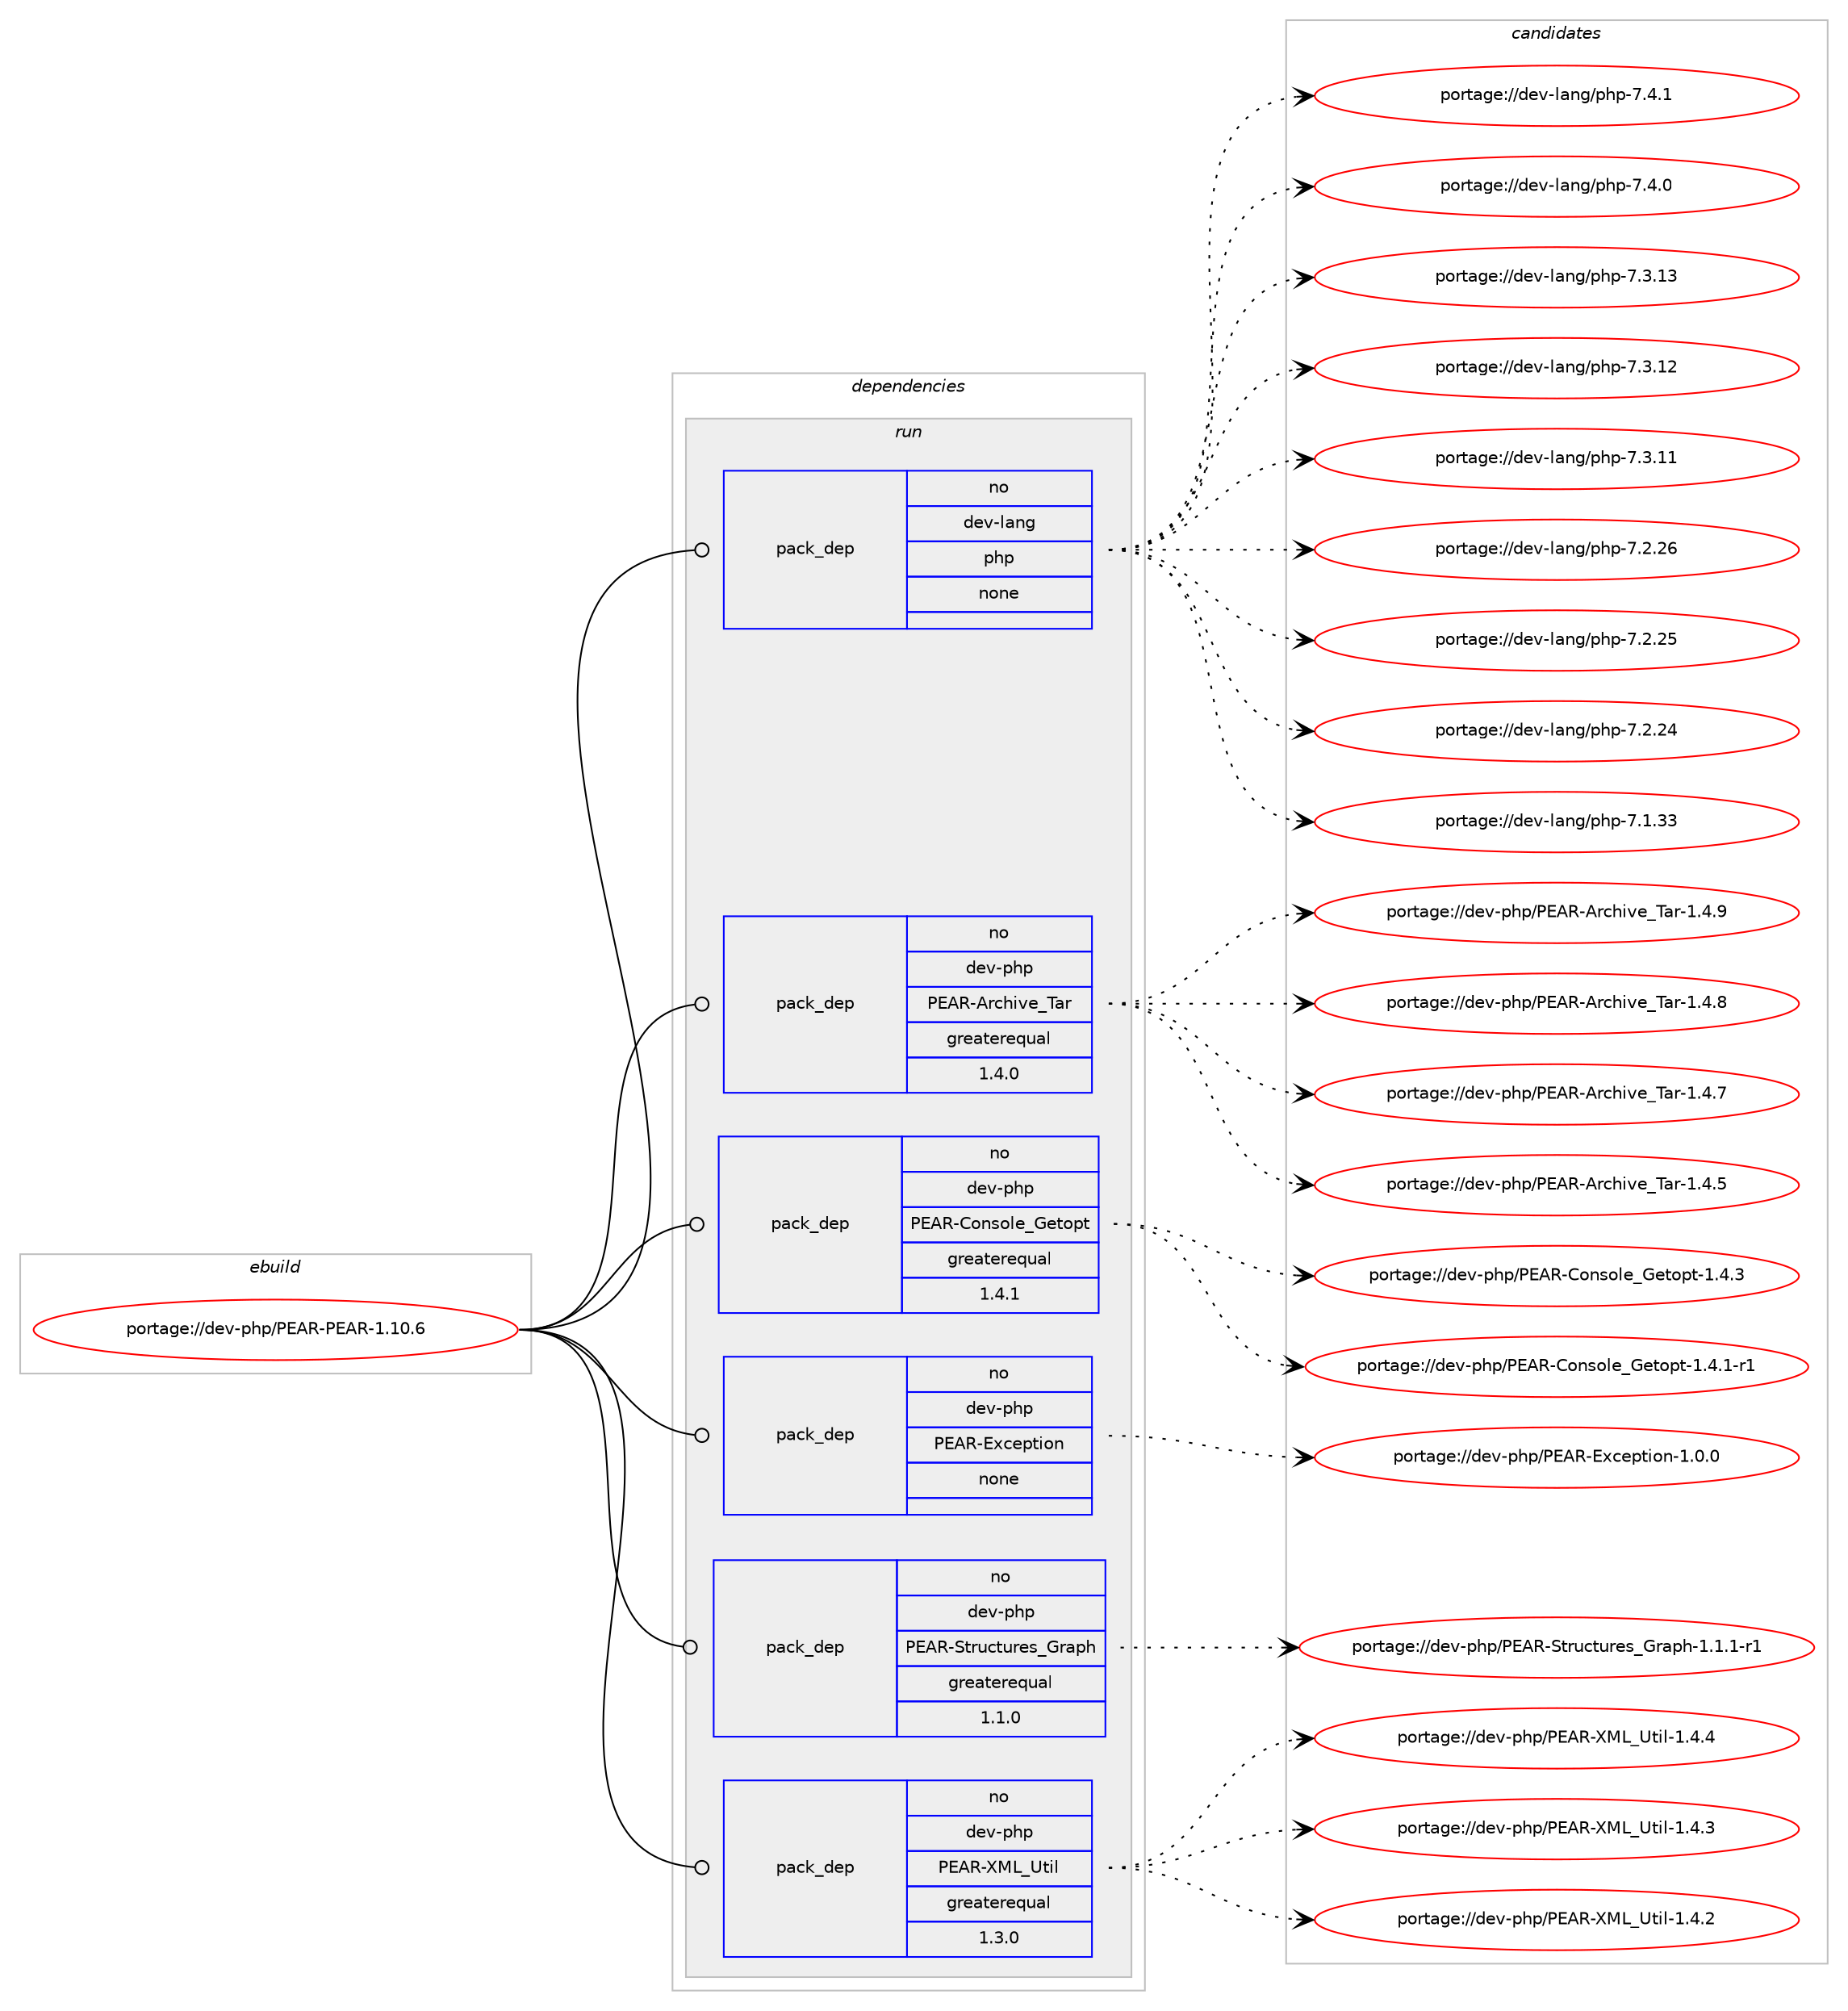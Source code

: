 digraph prolog {

# *************
# Graph options
# *************

newrank=true;
concentrate=true;
compound=true;
graph [rankdir=LR,fontname=Helvetica,fontsize=10,ranksep=1.5];#, ranksep=2.5, nodesep=0.2];
edge  [arrowhead=vee];
node  [fontname=Helvetica,fontsize=10];

# **********
# The ebuild
# **********

subgraph cluster_leftcol {
color=gray;
label=<<i>ebuild</i>>;
id [label="portage://dev-php/PEAR-PEAR-1.10.6", color=red, width=4, href="../dev-php/PEAR-PEAR-1.10.6.svg"];
}

# ****************
# The dependencies
# ****************

subgraph cluster_midcol {
color=gray;
label=<<i>dependencies</i>>;
subgraph cluster_compile {
fillcolor="#eeeeee";
style=filled;
label=<<i>compile</i>>;
}
subgraph cluster_compileandrun {
fillcolor="#eeeeee";
style=filled;
label=<<i>compile and run</i>>;
}
subgraph cluster_run {
fillcolor="#eeeeee";
style=filled;
label=<<i>run</i>>;
subgraph pack351536 {
dependency477655 [label=<<TABLE BORDER="0" CELLBORDER="1" CELLSPACING="0" CELLPADDING="4" WIDTH="220"><TR><TD ROWSPAN="6" CELLPADDING="30">pack_dep</TD></TR><TR><TD WIDTH="110">no</TD></TR><TR><TD>dev-lang</TD></TR><TR><TD>php</TD></TR><TR><TD>none</TD></TR><TR><TD></TD></TR></TABLE>>, shape=none, color=blue];
}
id:e -> dependency477655:w [weight=20,style="solid",arrowhead="odot"];
subgraph pack351537 {
dependency477656 [label=<<TABLE BORDER="0" CELLBORDER="1" CELLSPACING="0" CELLPADDING="4" WIDTH="220"><TR><TD ROWSPAN="6" CELLPADDING="30">pack_dep</TD></TR><TR><TD WIDTH="110">no</TD></TR><TR><TD>dev-php</TD></TR><TR><TD>PEAR-Archive_Tar</TD></TR><TR><TD>greaterequal</TD></TR><TR><TD>1.4.0</TD></TR></TABLE>>, shape=none, color=blue];
}
id:e -> dependency477656:w [weight=20,style="solid",arrowhead="odot"];
subgraph pack351538 {
dependency477657 [label=<<TABLE BORDER="0" CELLBORDER="1" CELLSPACING="0" CELLPADDING="4" WIDTH="220"><TR><TD ROWSPAN="6" CELLPADDING="30">pack_dep</TD></TR><TR><TD WIDTH="110">no</TD></TR><TR><TD>dev-php</TD></TR><TR><TD>PEAR-Console_Getopt</TD></TR><TR><TD>greaterequal</TD></TR><TR><TD>1.4.1</TD></TR></TABLE>>, shape=none, color=blue];
}
id:e -> dependency477657:w [weight=20,style="solid",arrowhead="odot"];
subgraph pack351539 {
dependency477658 [label=<<TABLE BORDER="0" CELLBORDER="1" CELLSPACING="0" CELLPADDING="4" WIDTH="220"><TR><TD ROWSPAN="6" CELLPADDING="30">pack_dep</TD></TR><TR><TD WIDTH="110">no</TD></TR><TR><TD>dev-php</TD></TR><TR><TD>PEAR-Exception</TD></TR><TR><TD>none</TD></TR><TR><TD></TD></TR></TABLE>>, shape=none, color=blue];
}
id:e -> dependency477658:w [weight=20,style="solid",arrowhead="odot"];
subgraph pack351540 {
dependency477659 [label=<<TABLE BORDER="0" CELLBORDER="1" CELLSPACING="0" CELLPADDING="4" WIDTH="220"><TR><TD ROWSPAN="6" CELLPADDING="30">pack_dep</TD></TR><TR><TD WIDTH="110">no</TD></TR><TR><TD>dev-php</TD></TR><TR><TD>PEAR-Structures_Graph</TD></TR><TR><TD>greaterequal</TD></TR><TR><TD>1.1.0</TD></TR></TABLE>>, shape=none, color=blue];
}
id:e -> dependency477659:w [weight=20,style="solid",arrowhead="odot"];
subgraph pack351541 {
dependency477660 [label=<<TABLE BORDER="0" CELLBORDER="1" CELLSPACING="0" CELLPADDING="4" WIDTH="220"><TR><TD ROWSPAN="6" CELLPADDING="30">pack_dep</TD></TR><TR><TD WIDTH="110">no</TD></TR><TR><TD>dev-php</TD></TR><TR><TD>PEAR-XML_Util</TD></TR><TR><TD>greaterequal</TD></TR><TR><TD>1.3.0</TD></TR></TABLE>>, shape=none, color=blue];
}
id:e -> dependency477660:w [weight=20,style="solid",arrowhead="odot"];
}
}

# **************
# The candidates
# **************

subgraph cluster_choices {
rank=same;
color=gray;
label=<<i>candidates</i>>;

subgraph choice351536 {
color=black;
nodesep=1;
choice100101118451089711010347112104112455546524649 [label="portage://dev-lang/php-7.4.1", color=red, width=4,href="../dev-lang/php-7.4.1.svg"];
choice100101118451089711010347112104112455546524648 [label="portage://dev-lang/php-7.4.0", color=red, width=4,href="../dev-lang/php-7.4.0.svg"];
choice10010111845108971101034711210411245554651464951 [label="portage://dev-lang/php-7.3.13", color=red, width=4,href="../dev-lang/php-7.3.13.svg"];
choice10010111845108971101034711210411245554651464950 [label="portage://dev-lang/php-7.3.12", color=red, width=4,href="../dev-lang/php-7.3.12.svg"];
choice10010111845108971101034711210411245554651464949 [label="portage://dev-lang/php-7.3.11", color=red, width=4,href="../dev-lang/php-7.3.11.svg"];
choice10010111845108971101034711210411245554650465054 [label="portage://dev-lang/php-7.2.26", color=red, width=4,href="../dev-lang/php-7.2.26.svg"];
choice10010111845108971101034711210411245554650465053 [label="portage://dev-lang/php-7.2.25", color=red, width=4,href="../dev-lang/php-7.2.25.svg"];
choice10010111845108971101034711210411245554650465052 [label="portage://dev-lang/php-7.2.24", color=red, width=4,href="../dev-lang/php-7.2.24.svg"];
choice10010111845108971101034711210411245554649465151 [label="portage://dev-lang/php-7.1.33", color=red, width=4,href="../dev-lang/php-7.1.33.svg"];
dependency477655:e -> choice100101118451089711010347112104112455546524649:w [style=dotted,weight="100"];
dependency477655:e -> choice100101118451089711010347112104112455546524648:w [style=dotted,weight="100"];
dependency477655:e -> choice10010111845108971101034711210411245554651464951:w [style=dotted,weight="100"];
dependency477655:e -> choice10010111845108971101034711210411245554651464950:w [style=dotted,weight="100"];
dependency477655:e -> choice10010111845108971101034711210411245554651464949:w [style=dotted,weight="100"];
dependency477655:e -> choice10010111845108971101034711210411245554650465054:w [style=dotted,weight="100"];
dependency477655:e -> choice10010111845108971101034711210411245554650465053:w [style=dotted,weight="100"];
dependency477655:e -> choice10010111845108971101034711210411245554650465052:w [style=dotted,weight="100"];
dependency477655:e -> choice10010111845108971101034711210411245554649465151:w [style=dotted,weight="100"];
}
subgraph choice351537 {
color=black;
nodesep=1;
choice100101118451121041124780696582456511499104105118101958497114454946524657 [label="portage://dev-php/PEAR-Archive_Tar-1.4.9", color=red, width=4,href="../dev-php/PEAR-Archive_Tar-1.4.9.svg"];
choice100101118451121041124780696582456511499104105118101958497114454946524656 [label="portage://dev-php/PEAR-Archive_Tar-1.4.8", color=red, width=4,href="../dev-php/PEAR-Archive_Tar-1.4.8.svg"];
choice100101118451121041124780696582456511499104105118101958497114454946524655 [label="portage://dev-php/PEAR-Archive_Tar-1.4.7", color=red, width=4,href="../dev-php/PEAR-Archive_Tar-1.4.7.svg"];
choice100101118451121041124780696582456511499104105118101958497114454946524653 [label="portage://dev-php/PEAR-Archive_Tar-1.4.5", color=red, width=4,href="../dev-php/PEAR-Archive_Tar-1.4.5.svg"];
dependency477656:e -> choice100101118451121041124780696582456511499104105118101958497114454946524657:w [style=dotted,weight="100"];
dependency477656:e -> choice100101118451121041124780696582456511499104105118101958497114454946524656:w [style=dotted,weight="100"];
dependency477656:e -> choice100101118451121041124780696582456511499104105118101958497114454946524655:w [style=dotted,weight="100"];
dependency477656:e -> choice100101118451121041124780696582456511499104105118101958497114454946524653:w [style=dotted,weight="100"];
}
subgraph choice351538 {
color=black;
nodesep=1;
choice10010111845112104112478069658245671111101151111081019571101116111112116454946524651 [label="portage://dev-php/PEAR-Console_Getopt-1.4.3", color=red, width=4,href="../dev-php/PEAR-Console_Getopt-1.4.3.svg"];
choice100101118451121041124780696582456711111011511110810195711011161111121164549465246494511449 [label="portage://dev-php/PEAR-Console_Getopt-1.4.1-r1", color=red, width=4,href="../dev-php/PEAR-Console_Getopt-1.4.1-r1.svg"];
dependency477657:e -> choice10010111845112104112478069658245671111101151111081019571101116111112116454946524651:w [style=dotted,weight="100"];
dependency477657:e -> choice100101118451121041124780696582456711111011511110810195711011161111121164549465246494511449:w [style=dotted,weight="100"];
}
subgraph choice351539 {
color=black;
nodesep=1;
choice100101118451121041124780696582456912099101112116105111110454946484648 [label="portage://dev-php/PEAR-Exception-1.0.0", color=red, width=4,href="../dev-php/PEAR-Exception-1.0.0.svg"];
dependency477658:e -> choice100101118451121041124780696582456912099101112116105111110454946484648:w [style=dotted,weight="100"];
}
subgraph choice351540 {
color=black;
nodesep=1;
choice1001011184511210411247806965824583116114117991161171141011159571114971121044549464946494511449 [label="portage://dev-php/PEAR-Structures_Graph-1.1.1-r1", color=red, width=4,href="../dev-php/PEAR-Structures_Graph-1.1.1-r1.svg"];
dependency477659:e -> choice1001011184511210411247806965824583116114117991161171141011159571114971121044549464946494511449:w [style=dotted,weight="100"];
}
subgraph choice351541 {
color=black;
nodesep=1;
choice100101118451121041124780696582458877769585116105108454946524652 [label="portage://dev-php/PEAR-XML_Util-1.4.4", color=red, width=4,href="../dev-php/PEAR-XML_Util-1.4.4.svg"];
choice100101118451121041124780696582458877769585116105108454946524651 [label="portage://dev-php/PEAR-XML_Util-1.4.3", color=red, width=4,href="../dev-php/PEAR-XML_Util-1.4.3.svg"];
choice100101118451121041124780696582458877769585116105108454946524650 [label="portage://dev-php/PEAR-XML_Util-1.4.2", color=red, width=4,href="../dev-php/PEAR-XML_Util-1.4.2.svg"];
dependency477660:e -> choice100101118451121041124780696582458877769585116105108454946524652:w [style=dotted,weight="100"];
dependency477660:e -> choice100101118451121041124780696582458877769585116105108454946524651:w [style=dotted,weight="100"];
dependency477660:e -> choice100101118451121041124780696582458877769585116105108454946524650:w [style=dotted,weight="100"];
}
}

}
